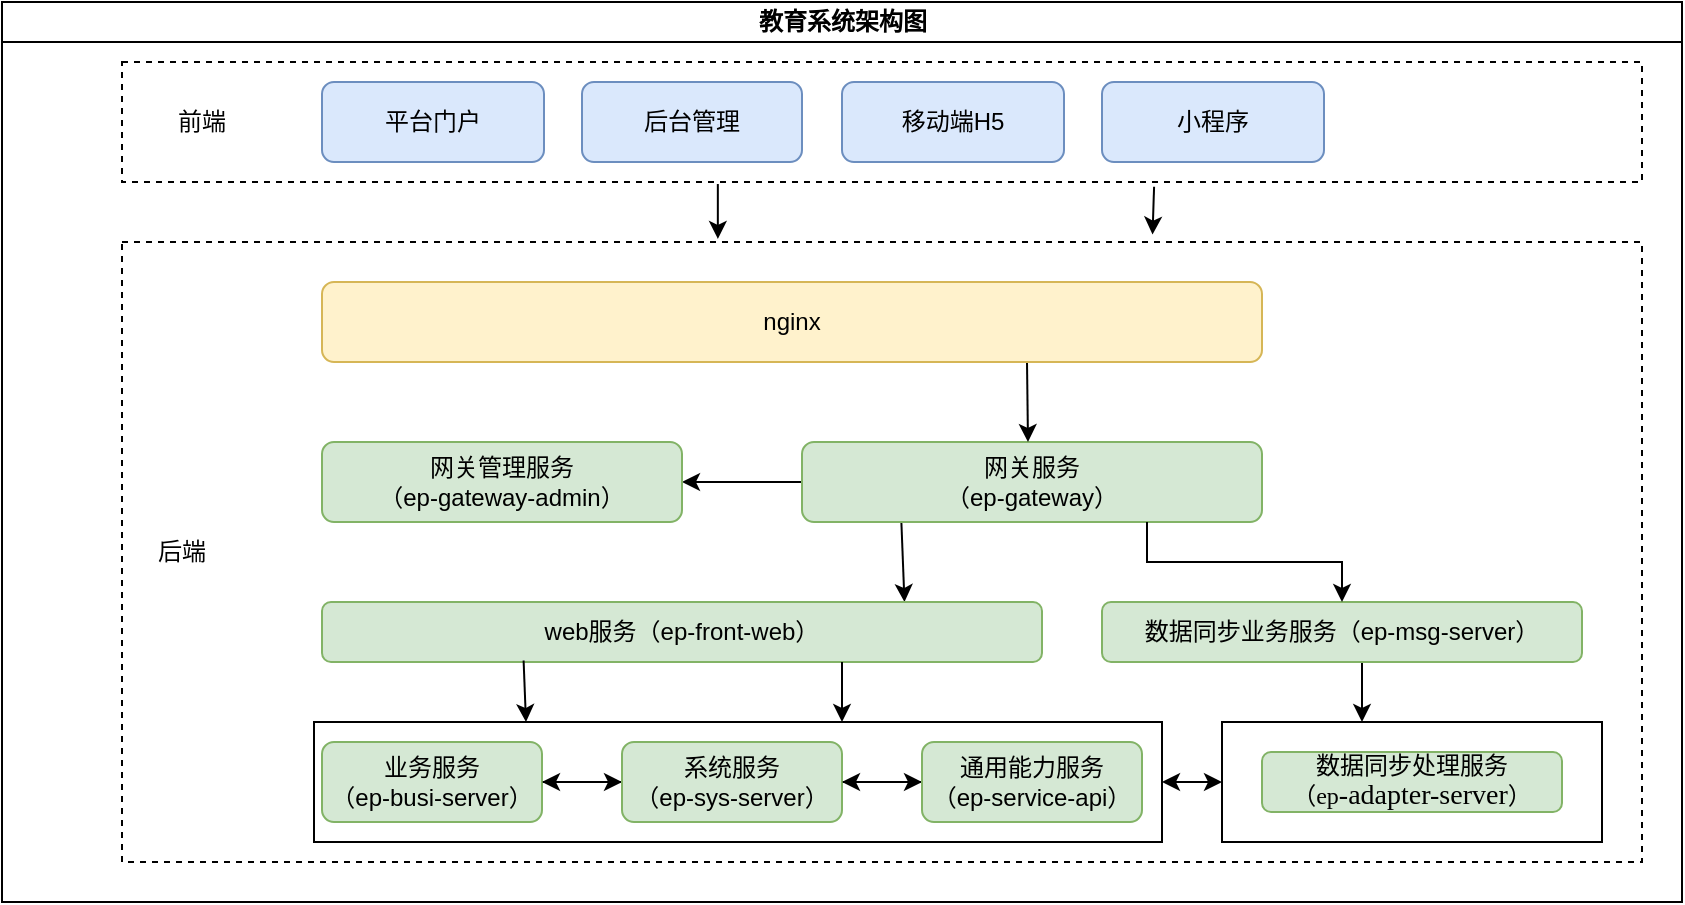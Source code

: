 <mxfile version="21.5.2" type="github">
  <diagram id="prtHgNgQTEPvFCAcTncT" name="Page-1">
    <mxGraphModel dx="956" dy="509" grid="1" gridSize="10" guides="1" tooltips="1" connect="1" arrows="1" fold="1" page="1" pageScale="1" pageWidth="827" pageHeight="1169" math="0" shadow="0">
      <root>
        <mxCell id="0" />
        <mxCell id="1" parent="0" />
        <mxCell id="dNxyNK7c78bLwvsdeMH5-11" value="教育系统架构图" style="swimlane;html=1;startSize=20;horizontal=1;containerType=tree;glass=0;" parent="1" vertex="1">
          <mxGeometry x="40" y="40" width="840" height="450" as="geometry" />
        </mxCell>
        <mxCell id="byMtEM7miDaUPD9UnSFD-23" style="edgeStyle=none;rounded=0;orthogonalLoop=1;jettySize=auto;html=1;exitX=0.392;exitY=1.017;exitDx=0;exitDy=0;exitPerimeter=0;entryX=0.392;entryY=-0.005;entryDx=0;entryDy=0;entryPerimeter=0;" parent="dNxyNK7c78bLwvsdeMH5-11" source="byMtEM7miDaUPD9UnSFD-1" target="byMtEM7miDaUPD9UnSFD-6" edge="1">
          <mxGeometry relative="1" as="geometry">
            <mxPoint x="363" y="93" as="sourcePoint" />
            <mxPoint x="351" y="117" as="targetPoint" />
          </mxGeometry>
        </mxCell>
        <mxCell id="byMtEM7miDaUPD9UnSFD-24" style="edgeStyle=none;rounded=0;orthogonalLoop=1;jettySize=auto;html=1;exitX=0.679;exitY=1.039;exitDx=0;exitDy=0;entryX=0.678;entryY=-0.012;entryDx=0;entryDy=0;exitPerimeter=0;entryPerimeter=0;" parent="dNxyNK7c78bLwvsdeMH5-11" source="byMtEM7miDaUPD9UnSFD-1" target="byMtEM7miDaUPD9UnSFD-6" edge="1">
          <mxGeometry relative="1" as="geometry" />
        </mxCell>
        <mxCell id="byMtEM7miDaUPD9UnSFD-1" value="" style="rounded=0;whiteSpace=wrap;html=1;dashed=1;" parent="dNxyNK7c78bLwvsdeMH5-11" vertex="1">
          <mxGeometry x="60" y="30" width="760" height="60" as="geometry" />
        </mxCell>
        <mxCell id="byMtEM7miDaUPD9UnSFD-2" value="平台门户" style="rounded=1;whiteSpace=wrap;html=1;fillColor=#dae8fc;strokeColor=#6c8ebf;" parent="dNxyNK7c78bLwvsdeMH5-11" vertex="1">
          <mxGeometry x="160" y="40" width="111" height="40" as="geometry" />
        </mxCell>
        <mxCell id="byMtEM7miDaUPD9UnSFD-3" value="后台管理" style="rounded=1;whiteSpace=wrap;html=1;fillColor=#dae8fc;strokeColor=#6c8ebf;" parent="dNxyNK7c78bLwvsdeMH5-11" vertex="1">
          <mxGeometry x="290" y="40" width="110" height="40" as="geometry" />
        </mxCell>
        <mxCell id="byMtEM7miDaUPD9UnSFD-4" value="前端" style="text;html=1;strokeColor=none;fillColor=none;align=center;verticalAlign=middle;whiteSpace=wrap;rounded=0;" parent="dNxyNK7c78bLwvsdeMH5-11" vertex="1">
          <mxGeometry x="70" y="45" width="60" height="30" as="geometry" />
        </mxCell>
        <mxCell id="byMtEM7miDaUPD9UnSFD-6" value="" style="rounded=0;whiteSpace=wrap;html=1;dashed=1;" parent="dNxyNK7c78bLwvsdeMH5-11" vertex="1">
          <mxGeometry x="60" y="120" width="760" height="310" as="geometry" />
        </mxCell>
        <mxCell id="byMtEM7miDaUPD9UnSFD-7" value="后端" style="text;html=1;strokeColor=none;fillColor=none;align=center;verticalAlign=middle;whiteSpace=wrap;rounded=0;" parent="dNxyNK7c78bLwvsdeMH5-11" vertex="1">
          <mxGeometry x="60" y="260" width="60" height="30" as="geometry" />
        </mxCell>
        <mxCell id="byMtEM7miDaUPD9UnSFD-19" style="rounded=0;orthogonalLoop=1;jettySize=auto;html=1;entryX=0.809;entryY=0;entryDx=0;entryDy=0;entryPerimeter=0;exitX=0.216;exitY=0.997;exitDx=0;exitDy=0;exitPerimeter=0;" parent="dNxyNK7c78bLwvsdeMH5-11" source="byMtEM7miDaUPD9UnSFD-8" target="byMtEM7miDaUPD9UnSFD-9" edge="1">
          <mxGeometry relative="1" as="geometry">
            <mxPoint x="541" y="264" as="sourcePoint" />
          </mxGeometry>
        </mxCell>
        <mxCell id="UptDjHK6j2c2VJTticpk-14" style="edgeStyle=orthogonalEdgeStyle;rounded=0;orthogonalLoop=1;jettySize=auto;html=1;entryX=1;entryY=0.5;entryDx=0;entryDy=0;" parent="dNxyNK7c78bLwvsdeMH5-11" source="byMtEM7miDaUPD9UnSFD-8" target="byMtEM7miDaUPD9UnSFD-15" edge="1">
          <mxGeometry relative="1" as="geometry" />
        </mxCell>
        <mxCell id="byMtEM7miDaUPD9UnSFD-8" value="网关服务&lt;br&gt;（ep-gateway）" style="rounded=1;whiteSpace=wrap;html=1;fillColor=#d5e8d4;strokeColor=#82b366;" parent="dNxyNK7c78bLwvsdeMH5-11" vertex="1">
          <mxGeometry x="400" y="220" width="230" height="40" as="geometry" />
        </mxCell>
        <mxCell id="byMtEM7miDaUPD9UnSFD-9" value="web服务（ep-front-web）" style="rounded=1;whiteSpace=wrap;html=1;fillColor=#d5e8d4;strokeColor=#82b366;" parent="dNxyNK7c78bLwvsdeMH5-11" vertex="1">
          <mxGeometry x="160" y="300" width="360" height="30" as="geometry" />
        </mxCell>
        <mxCell id="byMtEM7miDaUPD9UnSFD-16" style="rounded=0;orthogonalLoop=1;jettySize=auto;html=1;exitX=0.75;exitY=1;exitDx=0;exitDy=0;" parent="dNxyNK7c78bLwvsdeMH5-11" source="byMtEM7miDaUPD9UnSFD-14" edge="1">
          <mxGeometry relative="1" as="geometry">
            <mxPoint x="513" y="220" as="targetPoint" />
          </mxGeometry>
        </mxCell>
        <mxCell id="byMtEM7miDaUPD9UnSFD-14" value="nginx" style="rounded=1;whiteSpace=wrap;html=1;fillColor=#fff2cc;strokeColor=#d6b656;" parent="dNxyNK7c78bLwvsdeMH5-11" vertex="1">
          <mxGeometry x="160" y="140" width="470" height="40" as="geometry" />
        </mxCell>
        <mxCell id="byMtEM7miDaUPD9UnSFD-15" value="网关管理服务&lt;br&gt;（ep-gateway-admin）" style="rounded=1;whiteSpace=wrap;html=1;fillColor=#d5e8d4;strokeColor=#82b366;" parent="dNxyNK7c78bLwvsdeMH5-11" vertex="1">
          <mxGeometry x="160" y="220" width="180" height="40" as="geometry" />
        </mxCell>
        <mxCell id="UptDjHK6j2c2VJTticpk-1" value="移动端H5" style="rounded=1;whiteSpace=wrap;html=1;fillColor=#dae8fc;strokeColor=#6c8ebf;" parent="dNxyNK7c78bLwvsdeMH5-11" vertex="1">
          <mxGeometry x="420" y="40" width="111" height="40" as="geometry" />
        </mxCell>
        <mxCell id="UptDjHK6j2c2VJTticpk-2" value="小程序" style="rounded=1;whiteSpace=wrap;html=1;fillColor=#dae8fc;strokeColor=#6c8ebf;" parent="dNxyNK7c78bLwvsdeMH5-11" vertex="1">
          <mxGeometry x="550" y="40" width="111" height="40" as="geometry" />
        </mxCell>
        <mxCell id="UptDjHK6j2c2VJTticpk-3" style="edgeStyle=none;rounded=0;orthogonalLoop=1;jettySize=auto;html=1;entryX=0.5;entryY=0;entryDx=0;entryDy=0;" parent="dNxyNK7c78bLwvsdeMH5-11" edge="1">
          <mxGeometry relative="1" as="geometry">
            <mxPoint x="420" y="330" as="sourcePoint" />
            <mxPoint x="420" y="360" as="targetPoint" />
          </mxGeometry>
        </mxCell>
        <mxCell id="UptDjHK6j2c2VJTticpk-5" value="" style="rounded=0;whiteSpace=wrap;html=1;" parent="dNxyNK7c78bLwvsdeMH5-11" vertex="1">
          <mxGeometry x="156" y="360" width="424" height="60" as="geometry" />
        </mxCell>
        <mxCell id="UptDjHK6j2c2VJTticpk-11" style="edgeStyle=orthogonalEdgeStyle;rounded=0;orthogonalLoop=1;jettySize=auto;html=1;" parent="dNxyNK7c78bLwvsdeMH5-11" source="UptDjHK6j2c2VJTticpk-6" target="UptDjHK6j2c2VJTticpk-7" edge="1">
          <mxGeometry relative="1" as="geometry" />
        </mxCell>
        <mxCell id="UptDjHK6j2c2VJTticpk-6" value="业务服务&lt;br&gt;（ep-busi-server）" style="rounded=1;whiteSpace=wrap;html=1;fillColor=#d5e8d4;strokeColor=#82b366;" parent="dNxyNK7c78bLwvsdeMH5-11" vertex="1">
          <mxGeometry x="160" y="370" width="110" height="40" as="geometry" />
        </mxCell>
        <mxCell id="UptDjHK6j2c2VJTticpk-9" style="edgeStyle=orthogonalEdgeStyle;rounded=0;orthogonalLoop=1;jettySize=auto;html=1;entryX=0;entryY=0.5;entryDx=0;entryDy=0;" parent="dNxyNK7c78bLwvsdeMH5-11" source="UptDjHK6j2c2VJTticpk-7" target="UptDjHK6j2c2VJTticpk-8" edge="1">
          <mxGeometry relative="1" as="geometry" />
        </mxCell>
        <mxCell id="UptDjHK6j2c2VJTticpk-12" style="edgeStyle=orthogonalEdgeStyle;rounded=0;orthogonalLoop=1;jettySize=auto;html=1;entryX=1;entryY=0.5;entryDx=0;entryDy=0;" parent="dNxyNK7c78bLwvsdeMH5-11" source="UptDjHK6j2c2VJTticpk-7" target="UptDjHK6j2c2VJTticpk-6" edge="1">
          <mxGeometry relative="1" as="geometry" />
        </mxCell>
        <mxCell id="UptDjHK6j2c2VJTticpk-7" value="系统服务&lt;br&gt;（ep-sys-server）" style="rounded=1;whiteSpace=wrap;html=1;fillColor=#d5e8d4;strokeColor=#82b366;" parent="dNxyNK7c78bLwvsdeMH5-11" vertex="1">
          <mxGeometry x="310" y="370" width="110" height="40" as="geometry" />
        </mxCell>
        <mxCell id="UptDjHK6j2c2VJTticpk-10" style="edgeStyle=orthogonalEdgeStyle;rounded=0;orthogonalLoop=1;jettySize=auto;html=1;entryX=1;entryY=0.5;entryDx=0;entryDy=0;" parent="dNxyNK7c78bLwvsdeMH5-11" source="UptDjHK6j2c2VJTticpk-8" target="UptDjHK6j2c2VJTticpk-7" edge="1">
          <mxGeometry relative="1" as="geometry" />
        </mxCell>
        <mxCell id="UptDjHK6j2c2VJTticpk-8" value="通用能力服务&lt;br&gt;（ep-service-api）" style="rounded=1;whiteSpace=wrap;html=1;fillColor=#d5e8d4;strokeColor=#82b366;" parent="dNxyNK7c78bLwvsdeMH5-11" vertex="1">
          <mxGeometry x="460" y="370" width="110" height="40" as="geometry" />
        </mxCell>
        <mxCell id="UptDjHK6j2c2VJTticpk-13" style="edgeStyle=none;rounded=0;orthogonalLoop=1;jettySize=auto;html=1;entryX=0.25;entryY=0;entryDx=0;entryDy=0;exitX=0.28;exitY=0.975;exitDx=0;exitDy=0;exitPerimeter=0;" parent="dNxyNK7c78bLwvsdeMH5-11" source="byMtEM7miDaUPD9UnSFD-9" target="UptDjHK6j2c2VJTticpk-5" edge="1">
          <mxGeometry relative="1" as="geometry">
            <mxPoint x="274" y="332" as="sourcePoint" />
            <mxPoint x="430" y="370" as="targetPoint" />
          </mxGeometry>
        </mxCell>
        <mxCell id="YhsKUewYHjYjKwReUnNU-34" style="edgeStyle=none;rounded=0;orthogonalLoop=1;jettySize=auto;html=1;entryX=0.5;entryY=0;entryDx=0;entryDy=0;" edge="1" parent="dNxyNK7c78bLwvsdeMH5-11">
          <mxGeometry relative="1" as="geometry">
            <mxPoint x="680" y="330" as="sourcePoint" />
            <mxPoint x="680" y="360" as="targetPoint" />
          </mxGeometry>
        </mxCell>
        <mxCell id="YhsKUewYHjYjKwReUnNU-41" value="" style="endArrow=classic;startArrow=classic;html=1;rounded=0;exitX=1;exitY=0.5;exitDx=0;exitDy=0;" edge="1" parent="dNxyNK7c78bLwvsdeMH5-11" source="UptDjHK6j2c2VJTticpk-5">
          <mxGeometry width="50" height="50" relative="1" as="geometry">
            <mxPoint x="560" y="440" as="sourcePoint" />
            <mxPoint x="610" y="390" as="targetPoint" />
          </mxGeometry>
        </mxCell>
        <mxCell id="YhsKUewYHjYjKwReUnNU-1" value="数据同步业务服务（ep-msg-server）" style="rounded=1;whiteSpace=wrap;html=1;fillColor=#d5e8d4;strokeColor=#82b366;" vertex="1" parent="1">
          <mxGeometry x="590" y="340" width="240" height="30" as="geometry" />
        </mxCell>
        <mxCell id="YhsKUewYHjYjKwReUnNU-2" style="edgeStyle=orthogonalEdgeStyle;rounded=0;orthogonalLoop=1;jettySize=auto;html=1;exitX=0.75;exitY=1;exitDx=0;exitDy=0;entryX=0.5;entryY=0;entryDx=0;entryDy=0;" edge="1" parent="1" source="byMtEM7miDaUPD9UnSFD-8" target="YhsKUewYHjYjKwReUnNU-1">
          <mxGeometry relative="1" as="geometry" />
        </mxCell>
        <mxCell id="YhsKUewYHjYjKwReUnNU-33" value="" style="rounded=0;whiteSpace=wrap;html=1;" vertex="1" parent="1">
          <mxGeometry x="650" y="400" width="190" height="60" as="geometry" />
        </mxCell>
        <mxCell id="YhsKUewYHjYjKwReUnNU-35" value="数据同步处理服务&lt;br&gt;（&lt;font face=&quot;Calibri&quot;&gt;ep&lt;/font&gt;&lt;span style=&quot;font-family: Calibri; font-size: 10.5pt; text-align: justify; background-color: initial;&quot;&gt;-&lt;/span&gt;&lt;span style=&quot;font-family: Calibri; font-size: 10.5pt; text-align: justify; background-color: initial;&quot;&gt;adapter&lt;/span&gt;&lt;span style=&quot;font-family: Calibri; font-size: 10.5pt; text-align: justify; background-color: initial;&quot;&gt;-server&lt;/span&gt;&lt;span style=&quot;background-color: initial;&quot;&gt;）&lt;/span&gt;" style="rounded=1;whiteSpace=wrap;html=1;fillColor=#d5e8d4;strokeColor=#82b366;" vertex="1" parent="1">
          <mxGeometry x="670" y="415" width="150" height="30" as="geometry" />
        </mxCell>
      </root>
    </mxGraphModel>
  </diagram>
</mxfile>

